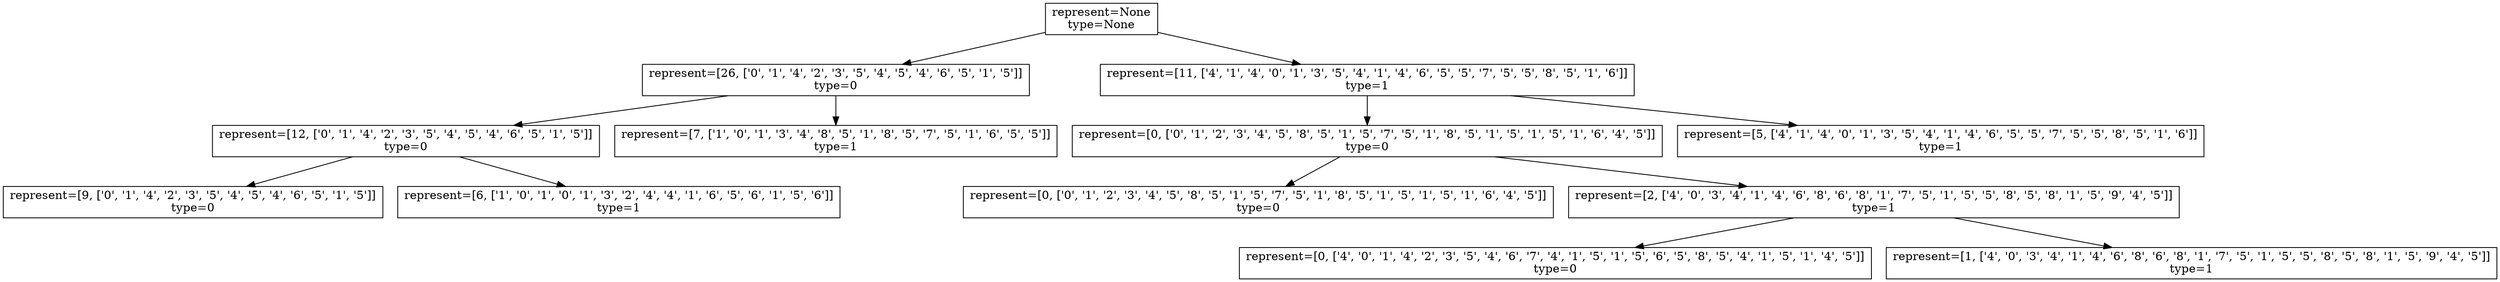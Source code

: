 digraph G{
node [shape=box];
edge [fontname=helvetica];
0 [label=<represent=None<br/>type=None<br/>>];
2 [label=<represent=[26, ['0', '1', '4', '2', '3', '5', '4', '5', '4', '6', '5', '1', '5']]<br/>type=0<br/>>];
4 [label=<represent=[12, ['0', '1', '4', '2', '3', '5', '4', '5', '4', '6', '5', '1', '5']]<br/>type=0<br/>>];
6 [label=<represent=[9, ['0', '1', '4', '2', '3', '5', '4', '5', '4', '6', '5', '1', '5']]<br/>type=0<br/>>];
5 [label=<represent=[6, ['1', '0', '1', '0', '1', '3', '2', '4', '4', '1', '6', '5', '6', '1', '5', '6']]<br/>type=1<br/>>];
3 [label=<represent=[7, ['1', '0', '1', '3', '4', '8', '5', '1', '8', '5', '7', '5', '1', '6', '5', '5']]<br/>type=1<br/>>];
1 [label=<represent=[11, ['4', '1', '4', '0', '1', '3', '5', '4', '1', '4', '6', '5', '5', '7', '5', '5', '8', '5', '1', '6']]<br/>type=1<br/>>];
8 [label=<represent=[0, ['0', '1', '2', '3', '4', '5', '8', '5', '1', '5', '7', '5', '1', '8', '5', '1', '5', '1', '5', '1', '6', '4', '5']]<br/>type=0<br/>>];
10 [label=<represent=[0, ['0', '1', '2', '3', '4', '5', '8', '5', '1', '5', '7', '5', '1', '8', '5', '1', '5', '1', '5', '1', '6', '4', '5']]<br/>type=0<br/>>];
9 [label=<represent=[2, ['4', '0', '3', '4', '1', '4', '6', '8', '6', '8', '1', '7', '5', '1', '5', '5', '8', '5', '8', '1', '5', '9', '4', '5']]<br/>type=1<br/>>];
12 [label=<represent=[0, ['4', '0', '1', '4', '2', '3', '5', '4', '6', '7', '4', '1', '5', '1', '5', '6', '5', '8', '5', '4', '1', '5', '1', '4', '5']]<br/>type=0<br/>>];
11 [label=<represent=[1, ['4', '0', '3', '4', '1', '4', '6', '8', '6', '8', '1', '7', '5', '1', '5', '5', '8', '5', '8', '1', '5', '9', '4', '5']]<br/>type=1<br/>>];
7 [label=<represent=[5, ['4', '1', '4', '0', '1', '3', '5', '4', '1', '4', '6', '5', '5', '7', '5', '5', '8', '5', '1', '6']]<br/>type=1<br/>>];
0 -> 1;
0 -> 2;
2 -> 3;
2 -> 4;
4 -> 5;
4 -> 6;
1 -> 7;
1 -> 8;
8 -> 9;
8 -> 10;
9 -> 11;
9 -> 12;
}